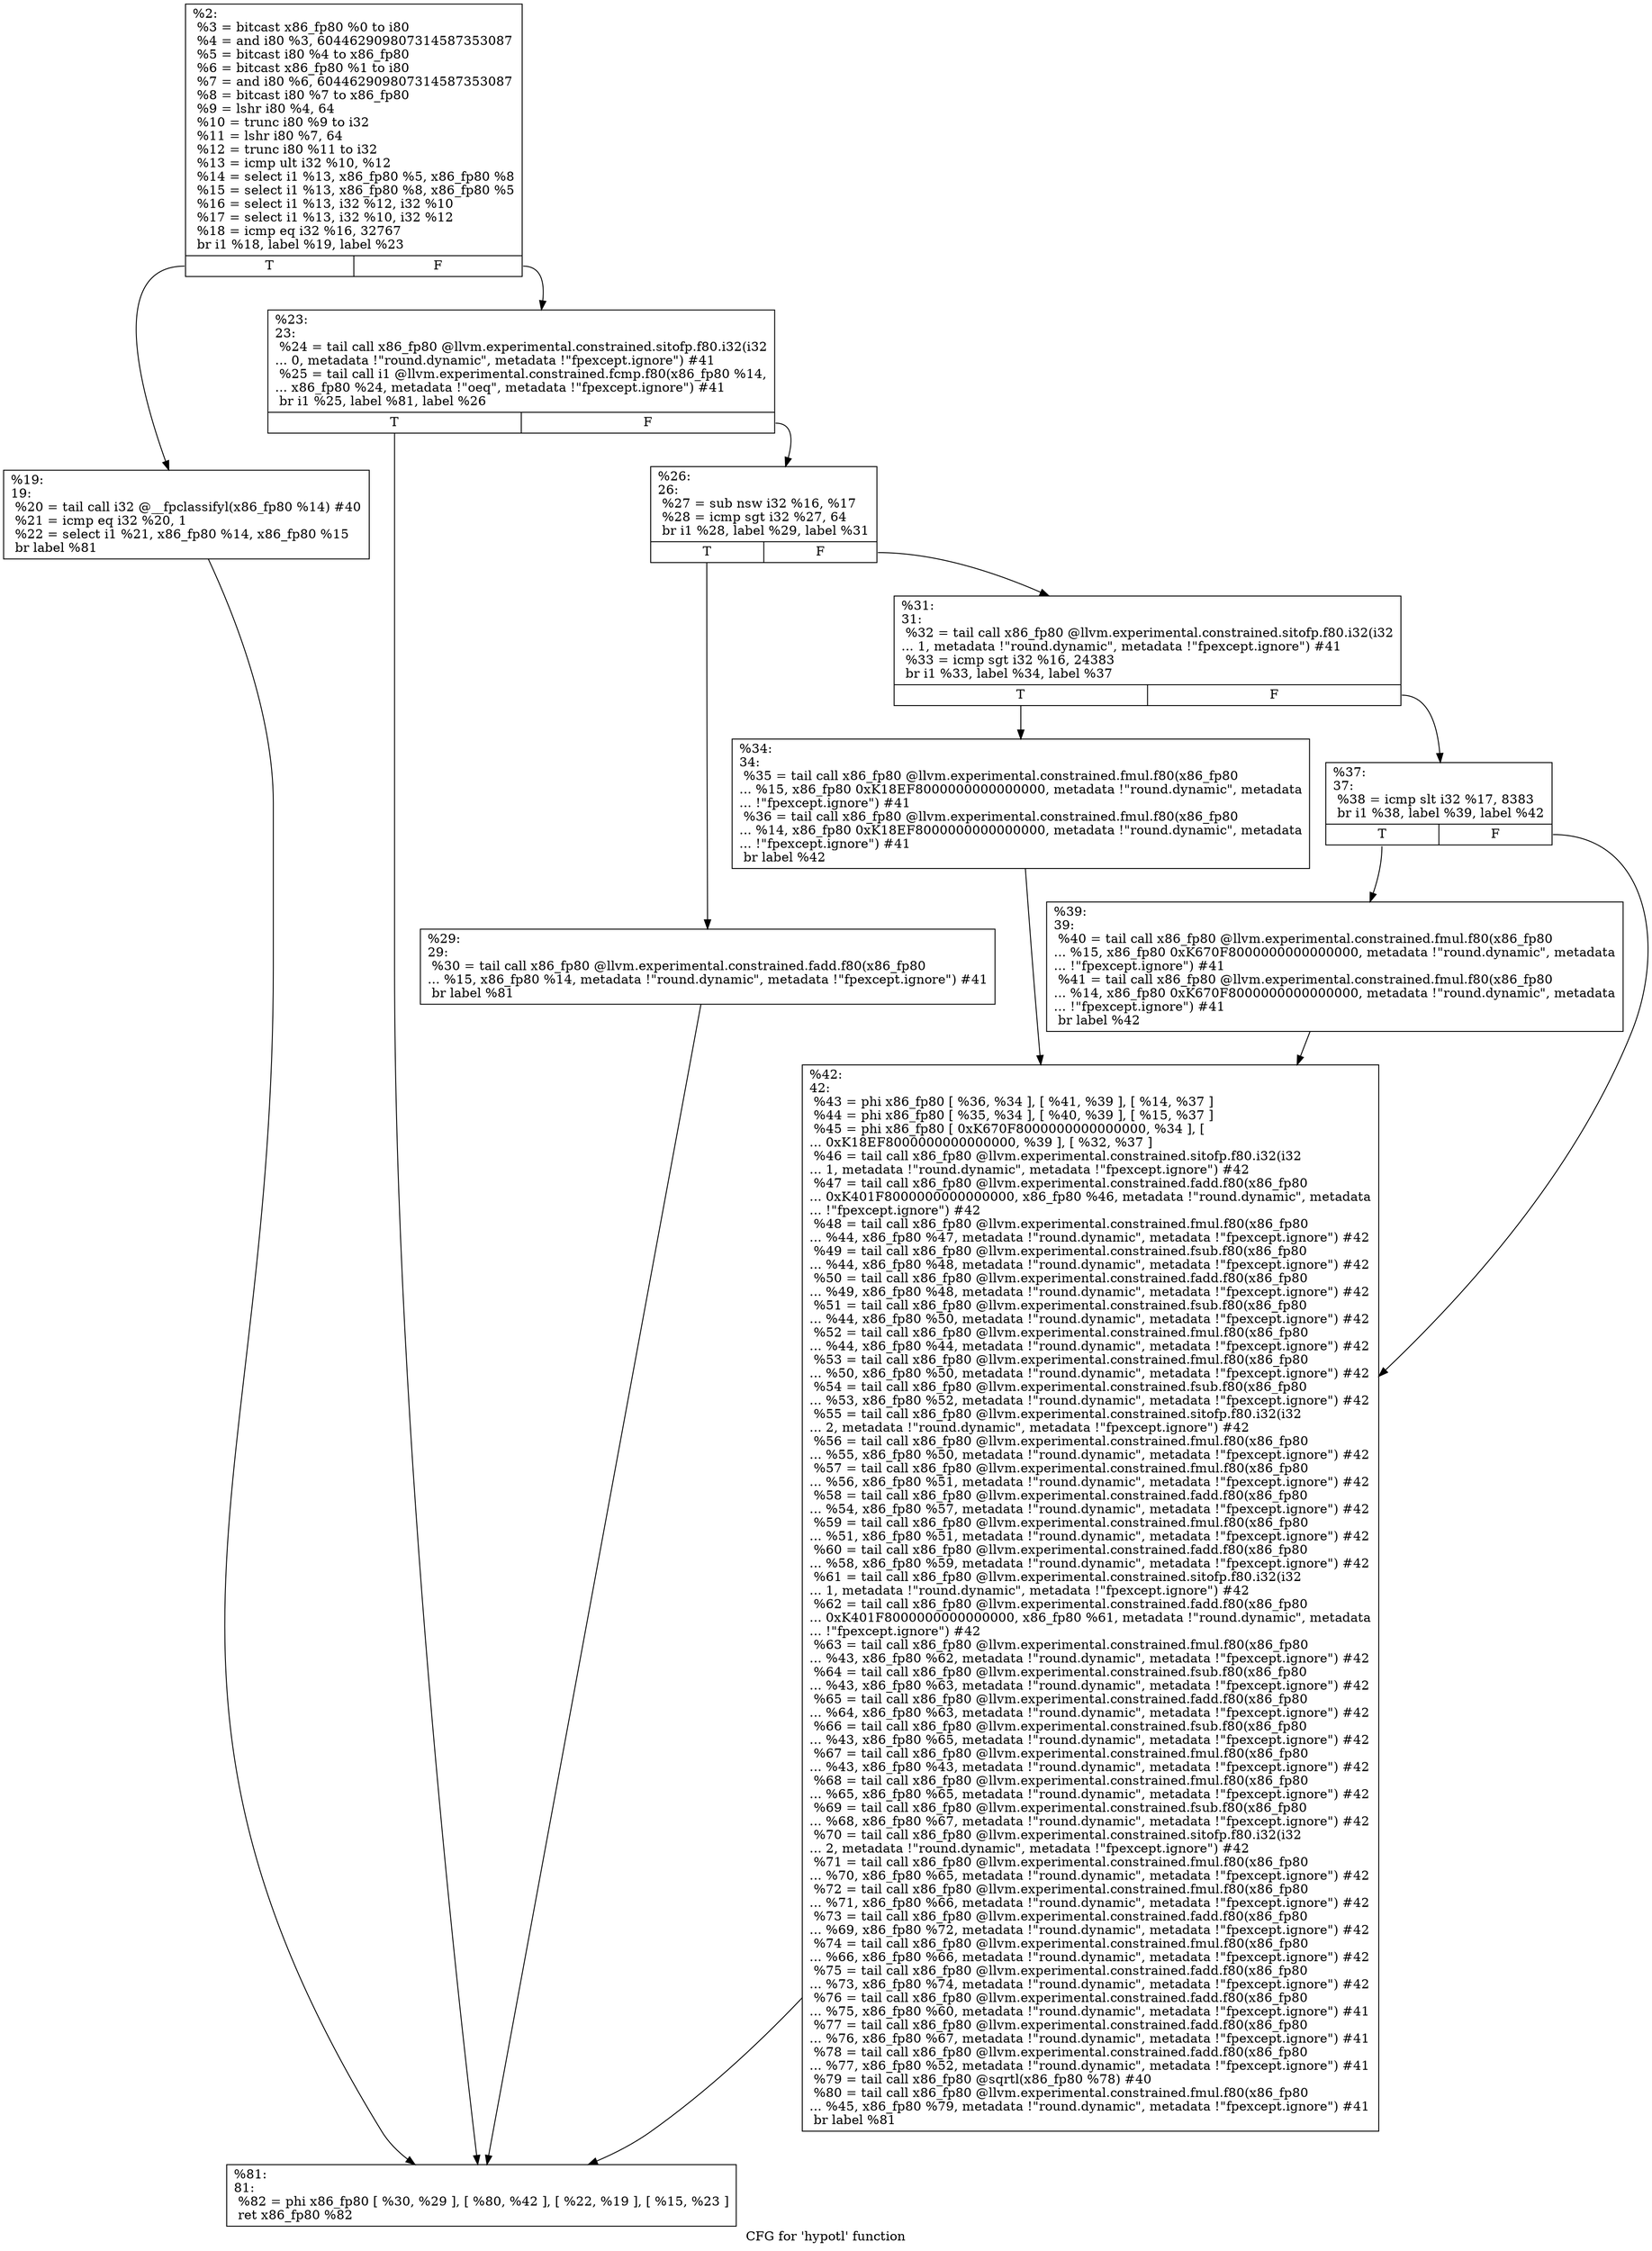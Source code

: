 digraph "CFG for 'hypotl' function" {
	label="CFG for 'hypotl' function";

	Node0x16cfc10 [shape=record,label="{%2:\l  %3 = bitcast x86_fp80 %0 to i80\l  %4 = and i80 %3, 604462909807314587353087\l  %5 = bitcast i80 %4 to x86_fp80\l  %6 = bitcast x86_fp80 %1 to i80\l  %7 = and i80 %6, 604462909807314587353087\l  %8 = bitcast i80 %7 to x86_fp80\l  %9 = lshr i80 %4, 64\l  %10 = trunc i80 %9 to i32\l  %11 = lshr i80 %7, 64\l  %12 = trunc i80 %11 to i32\l  %13 = icmp ult i32 %10, %12\l  %14 = select i1 %13, x86_fp80 %5, x86_fp80 %8\l  %15 = select i1 %13, x86_fp80 %8, x86_fp80 %5\l  %16 = select i1 %13, i32 %12, i32 %10\l  %17 = select i1 %13, i32 %10, i32 %12\l  %18 = icmp eq i32 %16, 32767\l  br i1 %18, label %19, label %23\l|{<s0>T|<s1>F}}"];
	Node0x16cfc10:s0 -> Node0x16cfd20;
	Node0x16cfc10:s1 -> Node0x16cfd70;
	Node0x16cfd20 [shape=record,label="{%19:\l19:                                               \l  %20 = tail call i32 @__fpclassifyl(x86_fp80 %14) #40\l  %21 = icmp eq i32 %20, 1\l  %22 = select i1 %21, x86_fp80 %14, x86_fp80 %15\l  br label %81\l}"];
	Node0x16cfd20 -> Node0x16cfff0;
	Node0x16cfd70 [shape=record,label="{%23:\l23:                                               \l  %24 = tail call x86_fp80 @llvm.experimental.constrained.sitofp.f80.i32(i32\l... 0, metadata !\"round.dynamic\", metadata !\"fpexcept.ignore\") #41\l  %25 = tail call i1 @llvm.experimental.constrained.fcmp.f80(x86_fp80 %14,\l... x86_fp80 %24, metadata !\"oeq\", metadata !\"fpexcept.ignore\") #41\l  br i1 %25, label %81, label %26\l|{<s0>T|<s1>F}}"];
	Node0x16cfd70:s0 -> Node0x16cfff0;
	Node0x16cfd70:s1 -> Node0x16cfdc0;
	Node0x16cfdc0 [shape=record,label="{%26:\l26:                                               \l  %27 = sub nsw i32 %16, %17\l  %28 = icmp sgt i32 %27, 64\l  br i1 %28, label %29, label %31\l|{<s0>T|<s1>F}}"];
	Node0x16cfdc0:s0 -> Node0x16cfe10;
	Node0x16cfdc0:s1 -> Node0x16cfe60;
	Node0x16cfe10 [shape=record,label="{%29:\l29:                                               \l  %30 = tail call x86_fp80 @llvm.experimental.constrained.fadd.f80(x86_fp80\l... %15, x86_fp80 %14, metadata !\"round.dynamic\", metadata !\"fpexcept.ignore\") #41\l  br label %81\l}"];
	Node0x16cfe10 -> Node0x16cfff0;
	Node0x16cfe60 [shape=record,label="{%31:\l31:                                               \l  %32 = tail call x86_fp80 @llvm.experimental.constrained.sitofp.f80.i32(i32\l... 1, metadata !\"round.dynamic\", metadata !\"fpexcept.ignore\") #41\l  %33 = icmp sgt i32 %16, 24383\l  br i1 %33, label %34, label %37\l|{<s0>T|<s1>F}}"];
	Node0x16cfe60:s0 -> Node0x16cfeb0;
	Node0x16cfe60:s1 -> Node0x16cff00;
	Node0x16cfeb0 [shape=record,label="{%34:\l34:                                               \l  %35 = tail call x86_fp80 @llvm.experimental.constrained.fmul.f80(x86_fp80\l... %15, x86_fp80 0xK18EF8000000000000000, metadata !\"round.dynamic\", metadata\l... !\"fpexcept.ignore\") #41\l  %36 = tail call x86_fp80 @llvm.experimental.constrained.fmul.f80(x86_fp80\l... %14, x86_fp80 0xK18EF8000000000000000, metadata !\"round.dynamic\", metadata\l... !\"fpexcept.ignore\") #41\l  br label %42\l}"];
	Node0x16cfeb0 -> Node0x16cffa0;
	Node0x16cff00 [shape=record,label="{%37:\l37:                                               \l  %38 = icmp slt i32 %17, 8383\l  br i1 %38, label %39, label %42\l|{<s0>T|<s1>F}}"];
	Node0x16cff00:s0 -> Node0x16cff50;
	Node0x16cff00:s1 -> Node0x16cffa0;
	Node0x16cff50 [shape=record,label="{%39:\l39:                                               \l  %40 = tail call x86_fp80 @llvm.experimental.constrained.fmul.f80(x86_fp80\l... %15, x86_fp80 0xK670F8000000000000000, metadata !\"round.dynamic\", metadata\l... !\"fpexcept.ignore\") #41\l  %41 = tail call x86_fp80 @llvm.experimental.constrained.fmul.f80(x86_fp80\l... %14, x86_fp80 0xK670F8000000000000000, metadata !\"round.dynamic\", metadata\l... !\"fpexcept.ignore\") #41\l  br label %42\l}"];
	Node0x16cff50 -> Node0x16cffa0;
	Node0x16cffa0 [shape=record,label="{%42:\l42:                                               \l  %43 = phi x86_fp80 [ %36, %34 ], [ %41, %39 ], [ %14, %37 ]\l  %44 = phi x86_fp80 [ %35, %34 ], [ %40, %39 ], [ %15, %37 ]\l  %45 = phi x86_fp80 [ 0xK670F8000000000000000, %34 ], [\l... 0xK18EF8000000000000000, %39 ], [ %32, %37 ]\l  %46 = tail call x86_fp80 @llvm.experimental.constrained.sitofp.f80.i32(i32\l... 1, metadata !\"round.dynamic\", metadata !\"fpexcept.ignore\") #42\l  %47 = tail call x86_fp80 @llvm.experimental.constrained.fadd.f80(x86_fp80\l... 0xK401F8000000000000000, x86_fp80 %46, metadata !\"round.dynamic\", metadata\l... !\"fpexcept.ignore\") #42\l  %48 = tail call x86_fp80 @llvm.experimental.constrained.fmul.f80(x86_fp80\l... %44, x86_fp80 %47, metadata !\"round.dynamic\", metadata !\"fpexcept.ignore\") #42\l  %49 = tail call x86_fp80 @llvm.experimental.constrained.fsub.f80(x86_fp80\l... %44, x86_fp80 %48, metadata !\"round.dynamic\", metadata !\"fpexcept.ignore\") #42\l  %50 = tail call x86_fp80 @llvm.experimental.constrained.fadd.f80(x86_fp80\l... %49, x86_fp80 %48, metadata !\"round.dynamic\", metadata !\"fpexcept.ignore\") #42\l  %51 = tail call x86_fp80 @llvm.experimental.constrained.fsub.f80(x86_fp80\l... %44, x86_fp80 %50, metadata !\"round.dynamic\", metadata !\"fpexcept.ignore\") #42\l  %52 = tail call x86_fp80 @llvm.experimental.constrained.fmul.f80(x86_fp80\l... %44, x86_fp80 %44, metadata !\"round.dynamic\", metadata !\"fpexcept.ignore\") #42\l  %53 = tail call x86_fp80 @llvm.experimental.constrained.fmul.f80(x86_fp80\l... %50, x86_fp80 %50, metadata !\"round.dynamic\", metadata !\"fpexcept.ignore\") #42\l  %54 = tail call x86_fp80 @llvm.experimental.constrained.fsub.f80(x86_fp80\l... %53, x86_fp80 %52, metadata !\"round.dynamic\", metadata !\"fpexcept.ignore\") #42\l  %55 = tail call x86_fp80 @llvm.experimental.constrained.sitofp.f80.i32(i32\l... 2, metadata !\"round.dynamic\", metadata !\"fpexcept.ignore\") #42\l  %56 = tail call x86_fp80 @llvm.experimental.constrained.fmul.f80(x86_fp80\l... %55, x86_fp80 %50, metadata !\"round.dynamic\", metadata !\"fpexcept.ignore\") #42\l  %57 = tail call x86_fp80 @llvm.experimental.constrained.fmul.f80(x86_fp80\l... %56, x86_fp80 %51, metadata !\"round.dynamic\", metadata !\"fpexcept.ignore\") #42\l  %58 = tail call x86_fp80 @llvm.experimental.constrained.fadd.f80(x86_fp80\l... %54, x86_fp80 %57, metadata !\"round.dynamic\", metadata !\"fpexcept.ignore\") #42\l  %59 = tail call x86_fp80 @llvm.experimental.constrained.fmul.f80(x86_fp80\l... %51, x86_fp80 %51, metadata !\"round.dynamic\", metadata !\"fpexcept.ignore\") #42\l  %60 = tail call x86_fp80 @llvm.experimental.constrained.fadd.f80(x86_fp80\l... %58, x86_fp80 %59, metadata !\"round.dynamic\", metadata !\"fpexcept.ignore\") #42\l  %61 = tail call x86_fp80 @llvm.experimental.constrained.sitofp.f80.i32(i32\l... 1, metadata !\"round.dynamic\", metadata !\"fpexcept.ignore\") #42\l  %62 = tail call x86_fp80 @llvm.experimental.constrained.fadd.f80(x86_fp80\l... 0xK401F8000000000000000, x86_fp80 %61, metadata !\"round.dynamic\", metadata\l... !\"fpexcept.ignore\") #42\l  %63 = tail call x86_fp80 @llvm.experimental.constrained.fmul.f80(x86_fp80\l... %43, x86_fp80 %62, metadata !\"round.dynamic\", metadata !\"fpexcept.ignore\") #42\l  %64 = tail call x86_fp80 @llvm.experimental.constrained.fsub.f80(x86_fp80\l... %43, x86_fp80 %63, metadata !\"round.dynamic\", metadata !\"fpexcept.ignore\") #42\l  %65 = tail call x86_fp80 @llvm.experimental.constrained.fadd.f80(x86_fp80\l... %64, x86_fp80 %63, metadata !\"round.dynamic\", metadata !\"fpexcept.ignore\") #42\l  %66 = tail call x86_fp80 @llvm.experimental.constrained.fsub.f80(x86_fp80\l... %43, x86_fp80 %65, metadata !\"round.dynamic\", metadata !\"fpexcept.ignore\") #42\l  %67 = tail call x86_fp80 @llvm.experimental.constrained.fmul.f80(x86_fp80\l... %43, x86_fp80 %43, metadata !\"round.dynamic\", metadata !\"fpexcept.ignore\") #42\l  %68 = tail call x86_fp80 @llvm.experimental.constrained.fmul.f80(x86_fp80\l... %65, x86_fp80 %65, metadata !\"round.dynamic\", metadata !\"fpexcept.ignore\") #42\l  %69 = tail call x86_fp80 @llvm.experimental.constrained.fsub.f80(x86_fp80\l... %68, x86_fp80 %67, metadata !\"round.dynamic\", metadata !\"fpexcept.ignore\") #42\l  %70 = tail call x86_fp80 @llvm.experimental.constrained.sitofp.f80.i32(i32\l... 2, metadata !\"round.dynamic\", metadata !\"fpexcept.ignore\") #42\l  %71 = tail call x86_fp80 @llvm.experimental.constrained.fmul.f80(x86_fp80\l... %70, x86_fp80 %65, metadata !\"round.dynamic\", metadata !\"fpexcept.ignore\") #42\l  %72 = tail call x86_fp80 @llvm.experimental.constrained.fmul.f80(x86_fp80\l... %71, x86_fp80 %66, metadata !\"round.dynamic\", metadata !\"fpexcept.ignore\") #42\l  %73 = tail call x86_fp80 @llvm.experimental.constrained.fadd.f80(x86_fp80\l... %69, x86_fp80 %72, metadata !\"round.dynamic\", metadata !\"fpexcept.ignore\") #42\l  %74 = tail call x86_fp80 @llvm.experimental.constrained.fmul.f80(x86_fp80\l... %66, x86_fp80 %66, metadata !\"round.dynamic\", metadata !\"fpexcept.ignore\") #42\l  %75 = tail call x86_fp80 @llvm.experimental.constrained.fadd.f80(x86_fp80\l... %73, x86_fp80 %74, metadata !\"round.dynamic\", metadata !\"fpexcept.ignore\") #42\l  %76 = tail call x86_fp80 @llvm.experimental.constrained.fadd.f80(x86_fp80\l... %75, x86_fp80 %60, metadata !\"round.dynamic\", metadata !\"fpexcept.ignore\") #41\l  %77 = tail call x86_fp80 @llvm.experimental.constrained.fadd.f80(x86_fp80\l... %76, x86_fp80 %67, metadata !\"round.dynamic\", metadata !\"fpexcept.ignore\") #41\l  %78 = tail call x86_fp80 @llvm.experimental.constrained.fadd.f80(x86_fp80\l... %77, x86_fp80 %52, metadata !\"round.dynamic\", metadata !\"fpexcept.ignore\") #41\l  %79 = tail call x86_fp80 @sqrtl(x86_fp80 %78) #40\l  %80 = tail call x86_fp80 @llvm.experimental.constrained.fmul.f80(x86_fp80\l... %45, x86_fp80 %79, metadata !\"round.dynamic\", metadata !\"fpexcept.ignore\") #41\l  br label %81\l}"];
	Node0x16cffa0 -> Node0x16cfff0;
	Node0x16cfff0 [shape=record,label="{%81:\l81:                                               \l  %82 = phi x86_fp80 [ %30, %29 ], [ %80, %42 ], [ %22, %19 ], [ %15, %23 ]\l  ret x86_fp80 %82\l}"];
}
